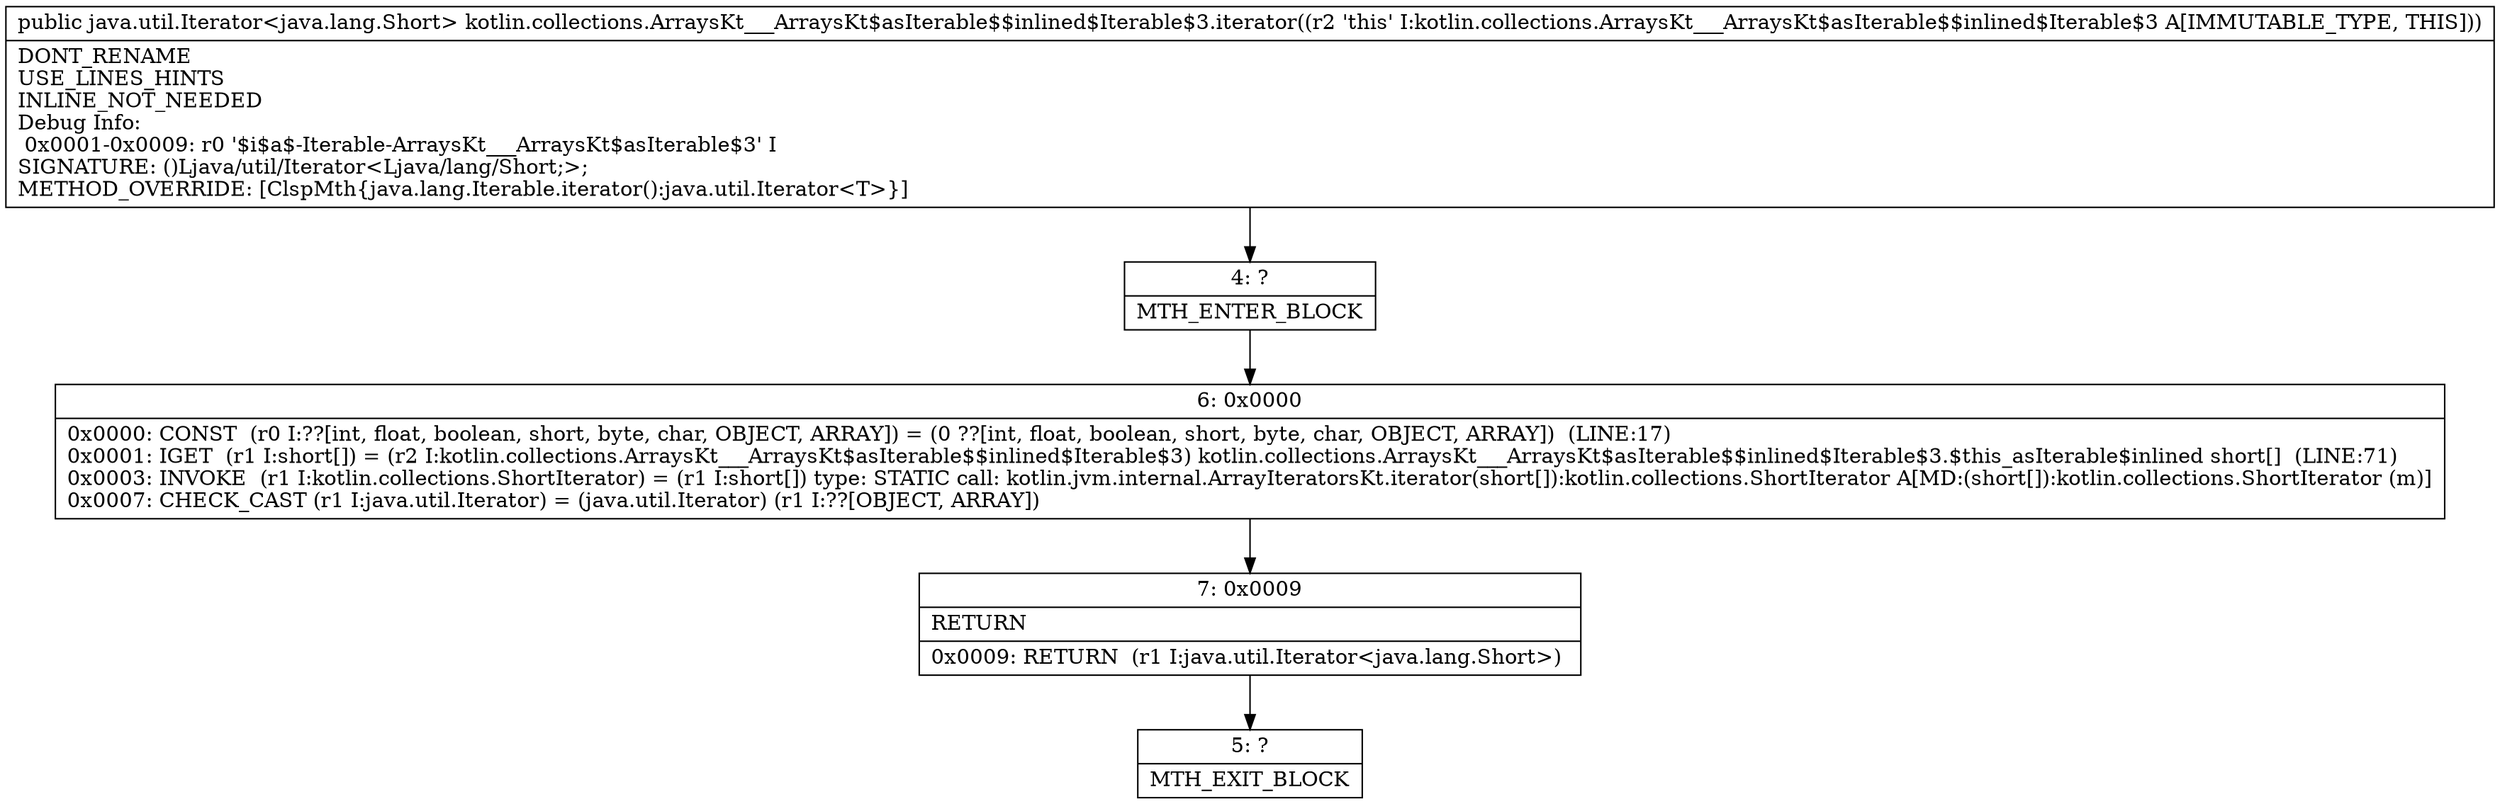 digraph "CFG forkotlin.collections.ArraysKt___ArraysKt$asIterable$$inlined$Iterable$3.iterator()Ljava\/util\/Iterator;" {
Node_4 [shape=record,label="{4\:\ ?|MTH_ENTER_BLOCK\l}"];
Node_6 [shape=record,label="{6\:\ 0x0000|0x0000: CONST  (r0 I:??[int, float, boolean, short, byte, char, OBJECT, ARRAY]) = (0 ??[int, float, boolean, short, byte, char, OBJECT, ARRAY])  (LINE:17)\l0x0001: IGET  (r1 I:short[]) = (r2 I:kotlin.collections.ArraysKt___ArraysKt$asIterable$$inlined$Iterable$3) kotlin.collections.ArraysKt___ArraysKt$asIterable$$inlined$Iterable$3.$this_asIterable$inlined short[]  (LINE:71)\l0x0003: INVOKE  (r1 I:kotlin.collections.ShortIterator) = (r1 I:short[]) type: STATIC call: kotlin.jvm.internal.ArrayIteratorsKt.iterator(short[]):kotlin.collections.ShortIterator A[MD:(short[]):kotlin.collections.ShortIterator (m)]\l0x0007: CHECK_CAST (r1 I:java.util.Iterator) = (java.util.Iterator) (r1 I:??[OBJECT, ARRAY]) \l}"];
Node_7 [shape=record,label="{7\:\ 0x0009|RETURN\l|0x0009: RETURN  (r1 I:java.util.Iterator\<java.lang.Short\>) \l}"];
Node_5 [shape=record,label="{5\:\ ?|MTH_EXIT_BLOCK\l}"];
MethodNode[shape=record,label="{public java.util.Iterator\<java.lang.Short\> kotlin.collections.ArraysKt___ArraysKt$asIterable$$inlined$Iterable$3.iterator((r2 'this' I:kotlin.collections.ArraysKt___ArraysKt$asIterable$$inlined$Iterable$3 A[IMMUTABLE_TYPE, THIS]))  | DONT_RENAME\lUSE_LINES_HINTS\lINLINE_NOT_NEEDED\lDebug Info:\l  0x0001\-0x0009: r0 '$i$a$\-Iterable\-ArraysKt___ArraysKt$asIterable$3' I\lSIGNATURE: ()Ljava\/util\/Iterator\<Ljava\/lang\/Short;\>;\lMETHOD_OVERRIDE: [ClspMth\{java.lang.Iterable.iterator():java.util.Iterator\<T\>\}]\l}"];
MethodNode -> Node_4;Node_4 -> Node_6;
Node_6 -> Node_7;
Node_7 -> Node_5;
}

